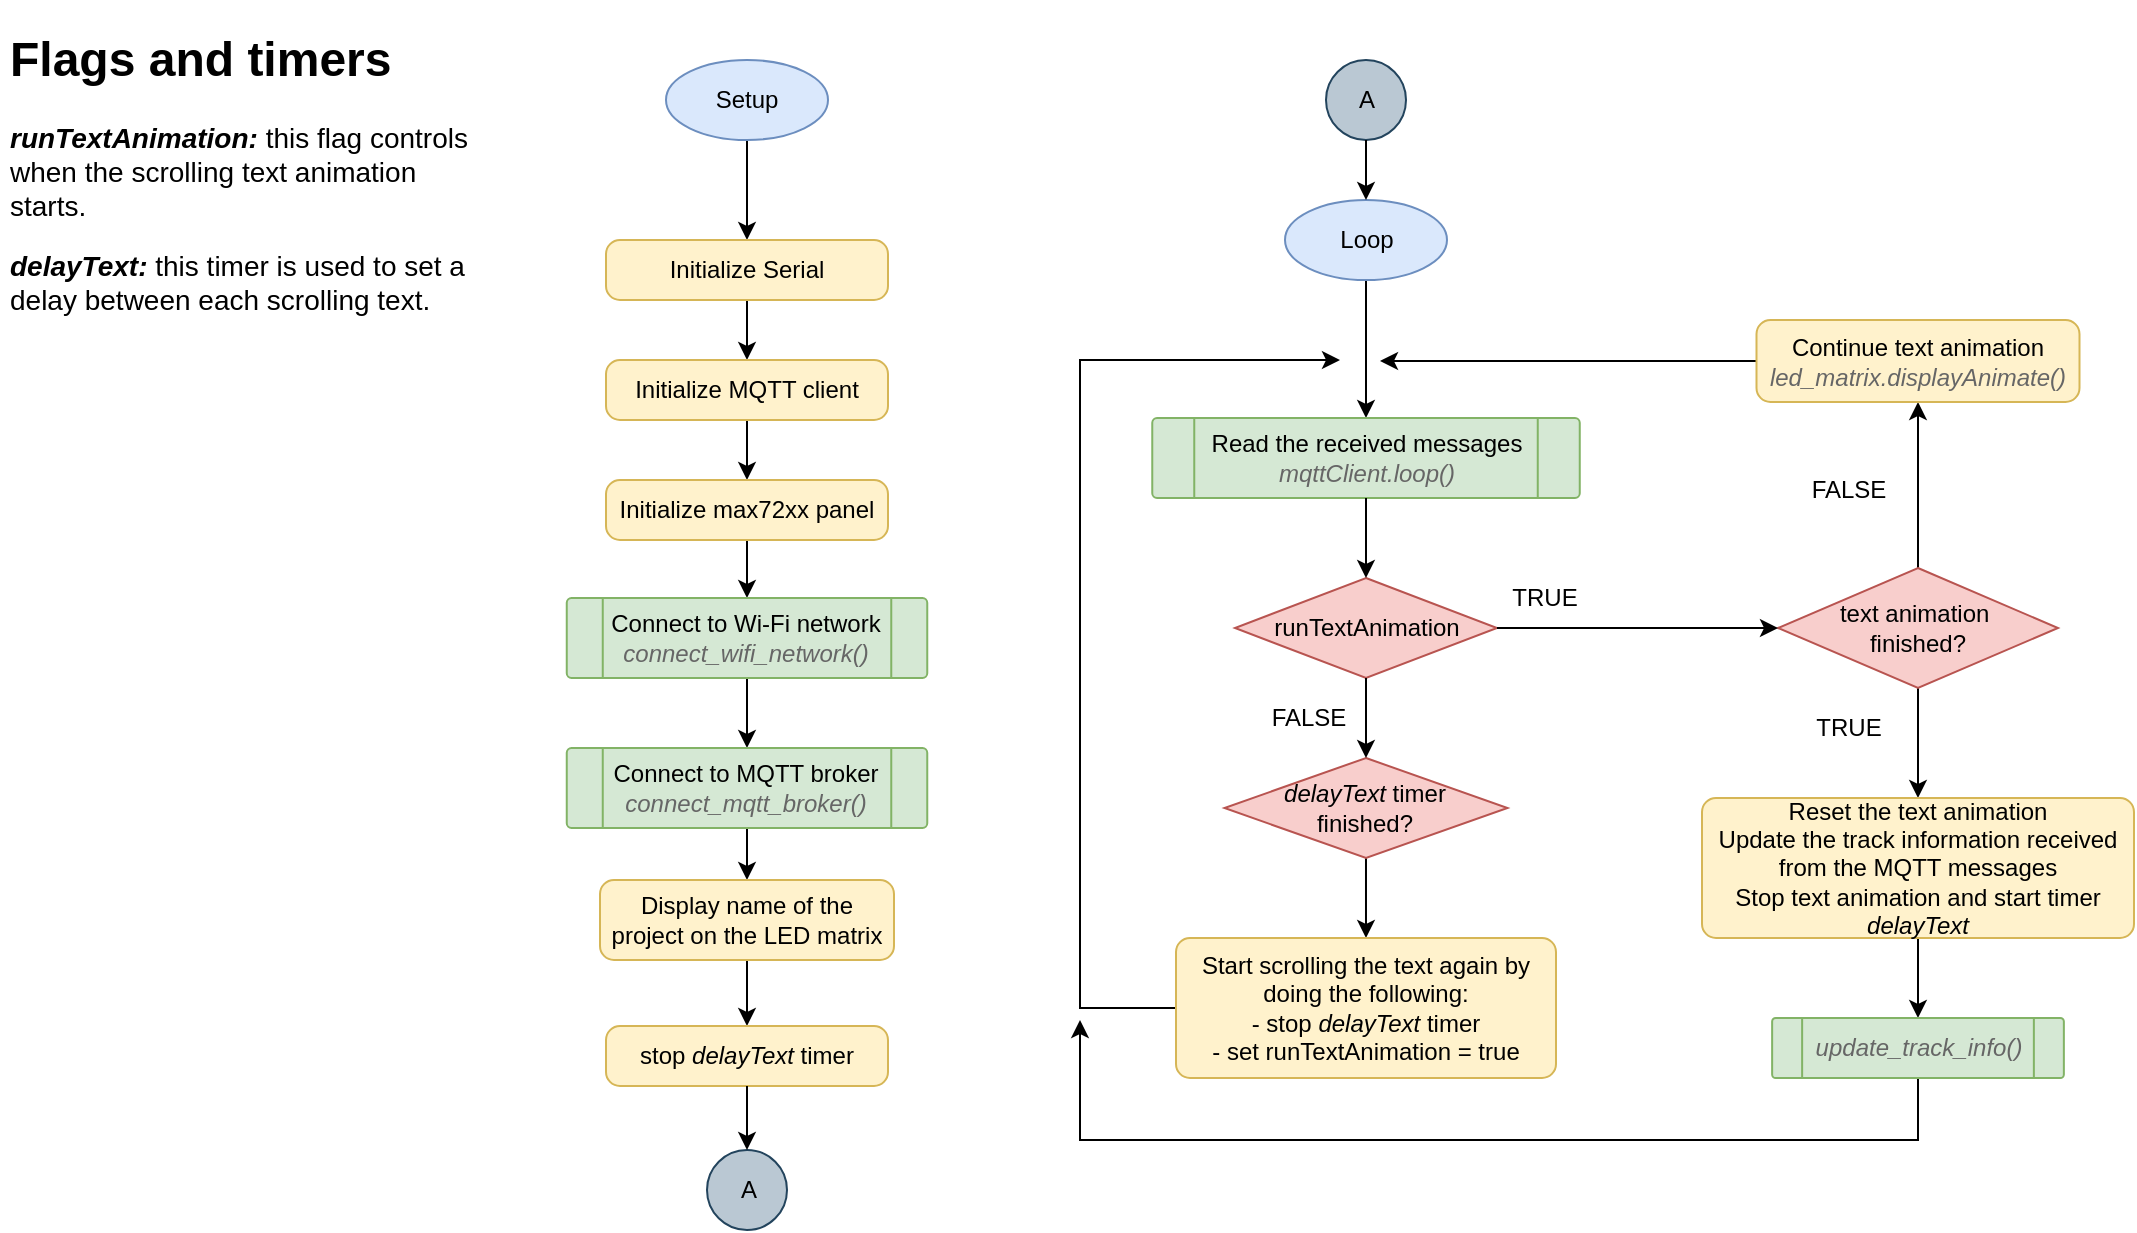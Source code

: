 <mxfile version="24.4.0" type="device">
  <diagram name="Main" id="vjX1Mss9cDPNYpWTgw3m">
    <mxGraphModel dx="470" dy="303" grid="1" gridSize="10" guides="1" tooltips="1" connect="1" arrows="1" fold="1" page="1" pageScale="1" pageWidth="1100" pageHeight="850" math="0" shadow="0">
      <root>
        <mxCell id="0" />
        <mxCell id="1" parent="0" />
        <mxCell id="S-0llFS3lyGqIbMrd33I-1" style="edgeStyle=orthogonalEdgeStyle;rounded=0;orthogonalLoop=1;jettySize=auto;html=1;exitX=0.5;exitY=1;exitDx=0;exitDy=0;exitPerimeter=0;entryX=0.5;entryY=0;entryDx=0;entryDy=0;" edge="1" parent="1" source="7Vsz8decLQ6czpZyoVo6-1" target="7Vsz8decLQ6czpZyoVo6-2">
          <mxGeometry relative="1" as="geometry" />
        </mxCell>
        <mxCell id="7Vsz8decLQ6czpZyoVo6-1" value="Setup" style="strokeWidth=1;html=1;shape=mxgraph.flowchart.start_1;whiteSpace=wrap;fillColor=#dae8fc;strokeColor=#6c8ebf;" parent="1" vertex="1">
          <mxGeometry x="343" y="30" width="81" height="40" as="geometry" />
        </mxCell>
        <mxCell id="S-0llFS3lyGqIbMrd33I-2" style="edgeStyle=orthogonalEdgeStyle;rounded=0;orthogonalLoop=1;jettySize=auto;html=1;exitX=0.5;exitY=1;exitDx=0;exitDy=0;entryX=0.5;entryY=0;entryDx=0;entryDy=0;" edge="1" parent="1" source="7Vsz8decLQ6czpZyoVo6-2" target="7Vsz8decLQ6czpZyoVo6-3">
          <mxGeometry relative="1" as="geometry" />
        </mxCell>
        <mxCell id="7Vsz8decLQ6czpZyoVo6-2" value="Initialize Serial" style="rounded=1;whiteSpace=wrap;html=1;absoluteArcSize=1;arcSize=14;strokeWidth=1;fillColor=#fff2cc;strokeColor=#d6b656;" parent="1" vertex="1">
          <mxGeometry x="313" y="120" width="141" height="30" as="geometry" />
        </mxCell>
        <mxCell id="S-0llFS3lyGqIbMrd33I-3" style="edgeStyle=orthogonalEdgeStyle;rounded=0;orthogonalLoop=1;jettySize=auto;html=1;exitX=0.5;exitY=1;exitDx=0;exitDy=0;entryX=0.5;entryY=0;entryDx=0;entryDy=0;" edge="1" parent="1" source="7Vsz8decLQ6czpZyoVo6-3" target="7Vsz8decLQ6czpZyoVo6-4">
          <mxGeometry relative="1" as="geometry" />
        </mxCell>
        <mxCell id="7Vsz8decLQ6czpZyoVo6-3" value="Initialize MQTT client" style="rounded=1;whiteSpace=wrap;html=1;absoluteArcSize=1;arcSize=14;strokeWidth=1;fillColor=#fff2cc;strokeColor=#d6b656;" parent="1" vertex="1">
          <mxGeometry x="313" y="180" width="141" height="30" as="geometry" />
        </mxCell>
        <mxCell id="S-0llFS3lyGqIbMrd33I-4" style="edgeStyle=orthogonalEdgeStyle;rounded=0;orthogonalLoop=1;jettySize=auto;html=1;exitX=0.5;exitY=1;exitDx=0;exitDy=0;entryX=0.5;entryY=0;entryDx=0;entryDy=0;" edge="1" parent="1" source="7Vsz8decLQ6czpZyoVo6-4" target="7Vsz8decLQ6czpZyoVo6-5">
          <mxGeometry relative="1" as="geometry" />
        </mxCell>
        <mxCell id="7Vsz8decLQ6czpZyoVo6-4" value="Initialize max72xx panel" style="rounded=1;whiteSpace=wrap;html=1;absoluteArcSize=1;arcSize=14;strokeWidth=1;fillColor=#fff2cc;strokeColor=#d6b656;" parent="1" vertex="1">
          <mxGeometry x="313" y="240" width="141" height="30" as="geometry" />
        </mxCell>
        <mxCell id="S-0llFS3lyGqIbMrd33I-5" style="edgeStyle=orthogonalEdgeStyle;rounded=0;orthogonalLoop=1;jettySize=auto;html=1;exitX=0.5;exitY=1;exitDx=0;exitDy=0;entryX=0.5;entryY=0;entryDx=0;entryDy=0;" edge="1" parent="1" source="7Vsz8decLQ6czpZyoVo6-5" target="7Vsz8decLQ6czpZyoVo6-6">
          <mxGeometry relative="1" as="geometry" />
        </mxCell>
        <mxCell id="7Vsz8decLQ6czpZyoVo6-5" value="Connect to Wi-Fi network&lt;div&gt;&lt;i&gt;&lt;font color=&quot;#666666&quot;&gt;connect_wifi_network()&lt;/font&gt;&lt;/i&gt;&lt;br&gt;&lt;/div&gt;" style="verticalLabelPosition=middle;verticalAlign=middle;html=1;shape=process;whiteSpace=wrap;rounded=1;size=0.1;arcSize=6;align=center;labelPosition=center;fillColor=#d5e8d4;strokeColor=#82b366;" parent="1" vertex="1">
          <mxGeometry x="293.38" y="299" width="180.25" height="40" as="geometry" />
        </mxCell>
        <mxCell id="S-0llFS3lyGqIbMrd33I-6" style="edgeStyle=orthogonalEdgeStyle;rounded=0;orthogonalLoop=1;jettySize=auto;html=1;exitX=0.5;exitY=1;exitDx=0;exitDy=0;entryX=0.5;entryY=0;entryDx=0;entryDy=0;" edge="1" parent="1" source="7Vsz8decLQ6czpZyoVo6-6" target="7Vsz8decLQ6czpZyoVo6-7">
          <mxGeometry relative="1" as="geometry" />
        </mxCell>
        <mxCell id="7Vsz8decLQ6czpZyoVo6-6" value="Connect to MQTT broker&lt;div&gt;&lt;i&gt;&lt;font color=&quot;#666666&quot;&gt;connect_mqtt_broker()&lt;/font&gt;&lt;/i&gt;&lt;br&gt;&lt;/div&gt;" style="verticalLabelPosition=middle;verticalAlign=middle;html=1;shape=process;whiteSpace=wrap;rounded=1;size=0.1;arcSize=6;align=center;labelPosition=center;fillColor=#d5e8d4;strokeColor=#82b366;" parent="1" vertex="1">
          <mxGeometry x="293.38" y="374" width="180.25" height="40" as="geometry" />
        </mxCell>
        <mxCell id="S-0llFS3lyGqIbMrd33I-16" style="edgeStyle=orthogonalEdgeStyle;rounded=0;orthogonalLoop=1;jettySize=auto;html=1;exitX=0.5;exitY=1;exitDx=0;exitDy=0;" edge="1" parent="1" source="7Vsz8decLQ6czpZyoVo6-7" target="S-0llFS3lyGqIbMrd33I-15">
          <mxGeometry relative="1" as="geometry" />
        </mxCell>
        <mxCell id="7Vsz8decLQ6czpZyoVo6-7" value="Display name of the project on the LED matrix" style="rounded=1;whiteSpace=wrap;html=1;absoluteArcSize=1;arcSize=14;strokeWidth=1;fillColor=#fff2cc;strokeColor=#d6b656;" parent="1" vertex="1">
          <mxGeometry x="310" y="440" width="147" height="40" as="geometry" />
        </mxCell>
        <mxCell id="7Vsz8decLQ6czpZyoVo6-8" value="A" style="verticalLabelPosition=middle;verticalAlign=middle;html=1;shape=mxgraph.flowchart.on-page_reference;rounded=1;strokeWidth=1;labelPosition=center;align=center;fillColor=#bac8d3;strokeColor=#23445d;" parent="1" vertex="1">
          <mxGeometry x="363.5" y="575" width="40" height="40" as="geometry" />
        </mxCell>
        <mxCell id="7Vsz8decLQ6czpZyoVo6-9" value="A" style="verticalLabelPosition=middle;verticalAlign=middle;html=1;shape=mxgraph.flowchart.on-page_reference;rounded=1;strokeWidth=1;labelPosition=center;align=center;fillColor=#bac8d3;strokeColor=#23445d;" parent="1" vertex="1">
          <mxGeometry x="673" y="30" width="40" height="40" as="geometry" />
        </mxCell>
        <mxCell id="7Vsz8decLQ6czpZyoVo6-18" style="edgeStyle=orthogonalEdgeStyle;rounded=0;orthogonalLoop=1;jettySize=auto;html=1;exitX=0.5;exitY=1;exitDx=0;exitDy=0;exitPerimeter=0;entryX=0.5;entryY=0;entryDx=0;entryDy=0;" parent="1" source="7Vsz8decLQ6czpZyoVo6-10" target="7Vsz8decLQ6czpZyoVo6-12" edge="1">
          <mxGeometry relative="1" as="geometry" />
        </mxCell>
        <mxCell id="7Vsz8decLQ6czpZyoVo6-10" value="Loop" style="strokeWidth=1;html=1;shape=mxgraph.flowchart.start_1;whiteSpace=wrap;fillColor=#dae8fc;strokeColor=#6c8ebf;" parent="1" vertex="1">
          <mxGeometry x="652.5" y="100" width="81" height="40" as="geometry" />
        </mxCell>
        <mxCell id="7Vsz8decLQ6czpZyoVo6-12" value="Read the received messages&lt;div&gt;&lt;i&gt;&lt;font color=&quot;#666666&quot;&gt;mqttClient.loop()&lt;/font&gt;&lt;/i&gt;&lt;/div&gt;" style="verticalLabelPosition=middle;verticalAlign=middle;html=1;shape=process;whiteSpace=wrap;rounded=1;size=0.1;arcSize=6;align=center;labelPosition=center;fillColor=#d5e8d4;strokeColor=#82b366;" parent="1" vertex="1">
          <mxGeometry x="586.13" y="209" width="213.75" height="40" as="geometry" />
        </mxCell>
        <mxCell id="7Vsz8decLQ6czpZyoVo6-13" value="runTextAnimation" style="strokeWidth=1;html=1;shape=mxgraph.flowchart.decision;whiteSpace=wrap;rounded=1;fillColor=#f8cecc;strokeColor=#b85450;" parent="1" vertex="1">
          <mxGeometry x="627.5" y="289" width="130.99" height="50" as="geometry" />
        </mxCell>
        <mxCell id="7Vsz8decLQ6czpZyoVo6-22" style="edgeStyle=orthogonalEdgeStyle;rounded=0;orthogonalLoop=1;jettySize=auto;html=1;exitX=0.5;exitY=1;exitDx=0;exitDy=0;exitPerimeter=0;entryX=0.5;entryY=0;entryDx=0;entryDy=0;" parent="1" source="7Vsz8decLQ6czpZyoVo6-14" target="7Vsz8decLQ6czpZyoVo6-15" edge="1">
          <mxGeometry relative="1" as="geometry" />
        </mxCell>
        <mxCell id="7Vsz8decLQ6czpZyoVo6-14" value="&lt;i&gt;delayText&lt;/i&gt;&amp;nbsp;timer&lt;div&gt;finished?&lt;/div&gt;" style="strokeWidth=1;html=1;shape=mxgraph.flowchart.decision;whiteSpace=wrap;rounded=1;fillColor=#f8cecc;strokeColor=#b85450;" parent="1" vertex="1">
          <mxGeometry x="622.25" y="379" width="141.49" height="50" as="geometry" />
        </mxCell>
        <mxCell id="S-0llFS3lyGqIbMrd33I-8" style="edgeStyle=orthogonalEdgeStyle;rounded=0;orthogonalLoop=1;jettySize=auto;html=1;" edge="1" parent="1" source="7Vsz8decLQ6czpZyoVo6-15">
          <mxGeometry relative="1" as="geometry">
            <mxPoint x="680" y="180" as="targetPoint" />
            <Array as="points">
              <mxPoint x="550" y="504" />
              <mxPoint x="550" y="180" />
            </Array>
          </mxGeometry>
        </mxCell>
        <mxCell id="7Vsz8decLQ6czpZyoVo6-15" value="Start scrolling the text again by&lt;div&gt;doing the following:&lt;/div&gt;&lt;div&gt;&lt;div&gt;- stop &lt;i&gt;delayText&lt;/i&gt;&amp;nbsp;timer&lt;/div&gt;&lt;div&gt;- set runTextAnimation = true&lt;/div&gt;&lt;/div&gt;" style="rounded=1;whiteSpace=wrap;html=1;absoluteArcSize=1;arcSize=14;strokeWidth=1;fillColor=#fff2cc;strokeColor=#d6b656;" parent="1" vertex="1">
          <mxGeometry x="598" y="469" width="190" height="70" as="geometry" />
        </mxCell>
        <mxCell id="7Vsz8decLQ6czpZyoVo6-24" style="edgeStyle=orthogonalEdgeStyle;rounded=0;orthogonalLoop=1;jettySize=auto;html=1;exitX=0.5;exitY=0;exitDx=0;exitDy=0;exitPerimeter=0;entryX=0.5;entryY=1;entryDx=0;entryDy=0;" parent="1" source="7Vsz8decLQ6czpZyoVo6-17" target="7Vsz8decLQ6czpZyoVo6-23" edge="1">
          <mxGeometry relative="1" as="geometry" />
        </mxCell>
        <mxCell id="7Vsz8decLQ6czpZyoVo6-31" style="edgeStyle=orthogonalEdgeStyle;rounded=0;orthogonalLoop=1;jettySize=auto;html=1;exitX=0.5;exitY=1;exitDx=0;exitDy=0;exitPerimeter=0;entryX=0.5;entryY=0;entryDx=0;entryDy=0;" parent="1" source="7Vsz8decLQ6czpZyoVo6-17" target="7Vsz8decLQ6czpZyoVo6-28" edge="1">
          <mxGeometry relative="1" as="geometry" />
        </mxCell>
        <mxCell id="7Vsz8decLQ6czpZyoVo6-17" value="text animation&amp;nbsp;&lt;div&gt;finished?&lt;/div&gt;" style="strokeWidth=1;html=1;shape=mxgraph.flowchart.decision;whiteSpace=wrap;rounded=1;fillColor=#f8cecc;strokeColor=#b85450;" parent="1" vertex="1">
          <mxGeometry x="899" y="284" width="140" height="60" as="geometry" />
        </mxCell>
        <mxCell id="7Vsz8decLQ6czpZyoVo6-20" style="edgeStyle=orthogonalEdgeStyle;rounded=0;orthogonalLoop=1;jettySize=auto;html=1;exitX=0.5;exitY=1;exitDx=0;exitDy=0;entryX=0.5;entryY=0;entryDx=0;entryDy=0;entryPerimeter=0;" parent="1" source="7Vsz8decLQ6czpZyoVo6-12" target="7Vsz8decLQ6czpZyoVo6-13" edge="1">
          <mxGeometry relative="1" as="geometry" />
        </mxCell>
        <mxCell id="7Vsz8decLQ6czpZyoVo6-21" style="edgeStyle=orthogonalEdgeStyle;rounded=0;orthogonalLoop=1;jettySize=auto;html=1;exitX=0.5;exitY=1;exitDx=0;exitDy=0;exitPerimeter=0;entryX=0.5;entryY=0;entryDx=0;entryDy=0;entryPerimeter=0;" parent="1" source="7Vsz8decLQ6czpZyoVo6-13" target="7Vsz8decLQ6czpZyoVo6-14" edge="1">
          <mxGeometry relative="1" as="geometry" />
        </mxCell>
        <mxCell id="7Vsz8decLQ6czpZyoVo6-27" style="edgeStyle=orthogonalEdgeStyle;rounded=0;orthogonalLoop=1;jettySize=auto;html=1;" parent="1" source="7Vsz8decLQ6czpZyoVo6-23" edge="1">
          <mxGeometry relative="1" as="geometry">
            <mxPoint x="700" y="180.5" as="targetPoint" />
          </mxGeometry>
        </mxCell>
        <mxCell id="7Vsz8decLQ6czpZyoVo6-23" value="Continue text animation&lt;div&gt;&lt;i&gt;&lt;font color=&quot;#666666&quot;&gt;led_matrix.displayAnimate()&lt;/font&gt;&lt;/i&gt;&lt;/div&gt;" style="rounded=1;whiteSpace=wrap;html=1;absoluteArcSize=1;arcSize=14;strokeWidth=1;fillColor=#fff2cc;strokeColor=#d6b656;" parent="1" vertex="1">
          <mxGeometry x="888.25" y="160" width="161.5" height="41" as="geometry" />
        </mxCell>
        <mxCell id="7Vsz8decLQ6czpZyoVo6-32" style="edgeStyle=orthogonalEdgeStyle;rounded=0;orthogonalLoop=1;jettySize=auto;html=1;exitX=0.5;exitY=1;exitDx=0;exitDy=0;entryX=0.5;entryY=0;entryDx=0;entryDy=0;" parent="1" source="7Vsz8decLQ6czpZyoVo6-28" target="7Vsz8decLQ6czpZyoVo6-29" edge="1">
          <mxGeometry relative="1" as="geometry" />
        </mxCell>
        <mxCell id="7Vsz8decLQ6czpZyoVo6-28" value="Reset the text animation&lt;div&gt;Update the track information received from the MQTT messages&lt;/div&gt;&lt;div&gt;Stop text animation and start timer &lt;i&gt;delayText&lt;/i&gt;&lt;/div&gt;" style="rounded=1;whiteSpace=wrap;html=1;absoluteArcSize=1;arcSize=14;strokeWidth=1;fillColor=#fff2cc;strokeColor=#d6b656;" parent="1" vertex="1">
          <mxGeometry x="861" y="399" width="216" height="70" as="geometry" />
        </mxCell>
        <mxCell id="S-0llFS3lyGqIbMrd33I-9" style="edgeStyle=orthogonalEdgeStyle;rounded=0;orthogonalLoop=1;jettySize=auto;html=1;exitX=0.5;exitY=1;exitDx=0;exitDy=0;" edge="1" parent="1" source="7Vsz8decLQ6czpZyoVo6-29">
          <mxGeometry relative="1" as="geometry">
            <mxPoint x="550" y="510" as="targetPoint" />
            <Array as="points">
              <mxPoint x="969" y="570" />
              <mxPoint x="550" y="570" />
            </Array>
          </mxGeometry>
        </mxCell>
        <mxCell id="7Vsz8decLQ6czpZyoVo6-29" value="&lt;div&gt;&lt;i&gt;&lt;font color=&quot;#666666&quot;&gt;update_track_info()&lt;/font&gt;&lt;/i&gt;&lt;/div&gt;" style="verticalLabelPosition=middle;verticalAlign=middle;html=1;shape=process;whiteSpace=wrap;rounded=1;size=0.1;arcSize=6;align=center;labelPosition=center;fillColor=#d5e8d4;strokeColor=#82b366;" parent="1" vertex="1">
          <mxGeometry x="896.065" y="509" width="145.87" height="30" as="geometry" />
        </mxCell>
        <mxCell id="7Vsz8decLQ6czpZyoVo6-30" style="edgeStyle=orthogonalEdgeStyle;rounded=0;orthogonalLoop=1;jettySize=auto;html=1;exitX=1;exitY=0.5;exitDx=0;exitDy=0;exitPerimeter=0;entryX=0;entryY=0.5;entryDx=0;entryDy=0;entryPerimeter=0;" parent="1" source="7Vsz8decLQ6czpZyoVo6-13" target="7Vsz8decLQ6czpZyoVo6-17" edge="1">
          <mxGeometry relative="1" as="geometry" />
        </mxCell>
        <mxCell id="7Vsz8decLQ6czpZyoVo6-33" style="edgeStyle=orthogonalEdgeStyle;rounded=0;orthogonalLoop=1;jettySize=auto;html=1;exitX=0.5;exitY=1;exitDx=0;exitDy=0;exitPerimeter=0;entryX=0.5;entryY=0;entryDx=0;entryDy=0;entryPerimeter=0;" parent="1" source="7Vsz8decLQ6czpZyoVo6-9" target="7Vsz8decLQ6czpZyoVo6-10" edge="1">
          <mxGeometry relative="1" as="geometry" />
        </mxCell>
        <mxCell id="7Vsz8decLQ6czpZyoVo6-34" value="&lt;h1&gt;Flags and timers&lt;/h1&gt;&lt;p style=&quot;font-size: 14px;&quot;&gt;&lt;i style=&quot;font-weight: bold;&quot;&gt;runTextAnimation: &lt;/i&gt;this flag controls when the scrolling text animation starts.&lt;/p&gt;&lt;p style=&quot;font-size: 14px;&quot;&gt;&lt;i style=&quot;font-weight: bold;&quot;&gt;delayText:&lt;/i&gt;&amp;nbsp;this timer is used to set a delay between each scrolling text.&lt;/p&gt;" style="text;html=1;strokeColor=none;fillColor=none;spacing=5;spacingTop=-20;whiteSpace=wrap;overflow=hidden;rounded=0;" parent="1" vertex="1">
          <mxGeometry x="10" y="10" width="240" height="180" as="geometry" />
        </mxCell>
        <mxCell id="S-0llFS3lyGqIbMrd33I-10" value="FALSE" style="text;html=1;strokeColor=none;fillColor=none;align=center;verticalAlign=middle;whiteSpace=wrap;rounded=0;" vertex="1" parent="1">
          <mxGeometry x="640" y="344" width="49" height="30" as="geometry" />
        </mxCell>
        <mxCell id="S-0llFS3lyGqIbMrd33I-11" value="TRUE" style="text;html=1;strokeColor=none;fillColor=none;align=center;verticalAlign=middle;whiteSpace=wrap;rounded=0;" vertex="1" parent="1">
          <mxGeometry x="758.49" y="284" width="49" height="30" as="geometry" />
        </mxCell>
        <mxCell id="S-0llFS3lyGqIbMrd33I-13" value="FALSE" style="text;html=1;strokeColor=none;fillColor=none;align=center;verticalAlign=middle;whiteSpace=wrap;rounded=0;" vertex="1" parent="1">
          <mxGeometry x="910" y="230" width="49" height="30" as="geometry" />
        </mxCell>
        <mxCell id="S-0llFS3lyGqIbMrd33I-14" value="TRUE" style="text;html=1;strokeColor=none;fillColor=none;align=center;verticalAlign=middle;whiteSpace=wrap;rounded=0;" vertex="1" parent="1">
          <mxGeometry x="910" y="349" width="49" height="30" as="geometry" />
        </mxCell>
        <mxCell id="S-0llFS3lyGqIbMrd33I-15" value="stop &lt;i&gt;delayText&lt;/i&gt;&amp;nbsp;timer" style="rounded=1;whiteSpace=wrap;html=1;absoluteArcSize=1;arcSize=14;strokeWidth=1;fillColor=#fff2cc;strokeColor=#d6b656;" vertex="1" parent="1">
          <mxGeometry x="313" y="513" width="141" height="30" as="geometry" />
        </mxCell>
        <mxCell id="S-0llFS3lyGqIbMrd33I-17" style="edgeStyle=orthogonalEdgeStyle;rounded=0;orthogonalLoop=1;jettySize=auto;html=1;exitX=0.5;exitY=1;exitDx=0;exitDy=0;entryX=0.5;entryY=0;entryDx=0;entryDy=0;entryPerimeter=0;" edge="1" parent="1" source="S-0llFS3lyGqIbMrd33I-15" target="7Vsz8decLQ6czpZyoVo6-8">
          <mxGeometry relative="1" as="geometry" />
        </mxCell>
      </root>
    </mxGraphModel>
  </diagram>
</mxfile>
